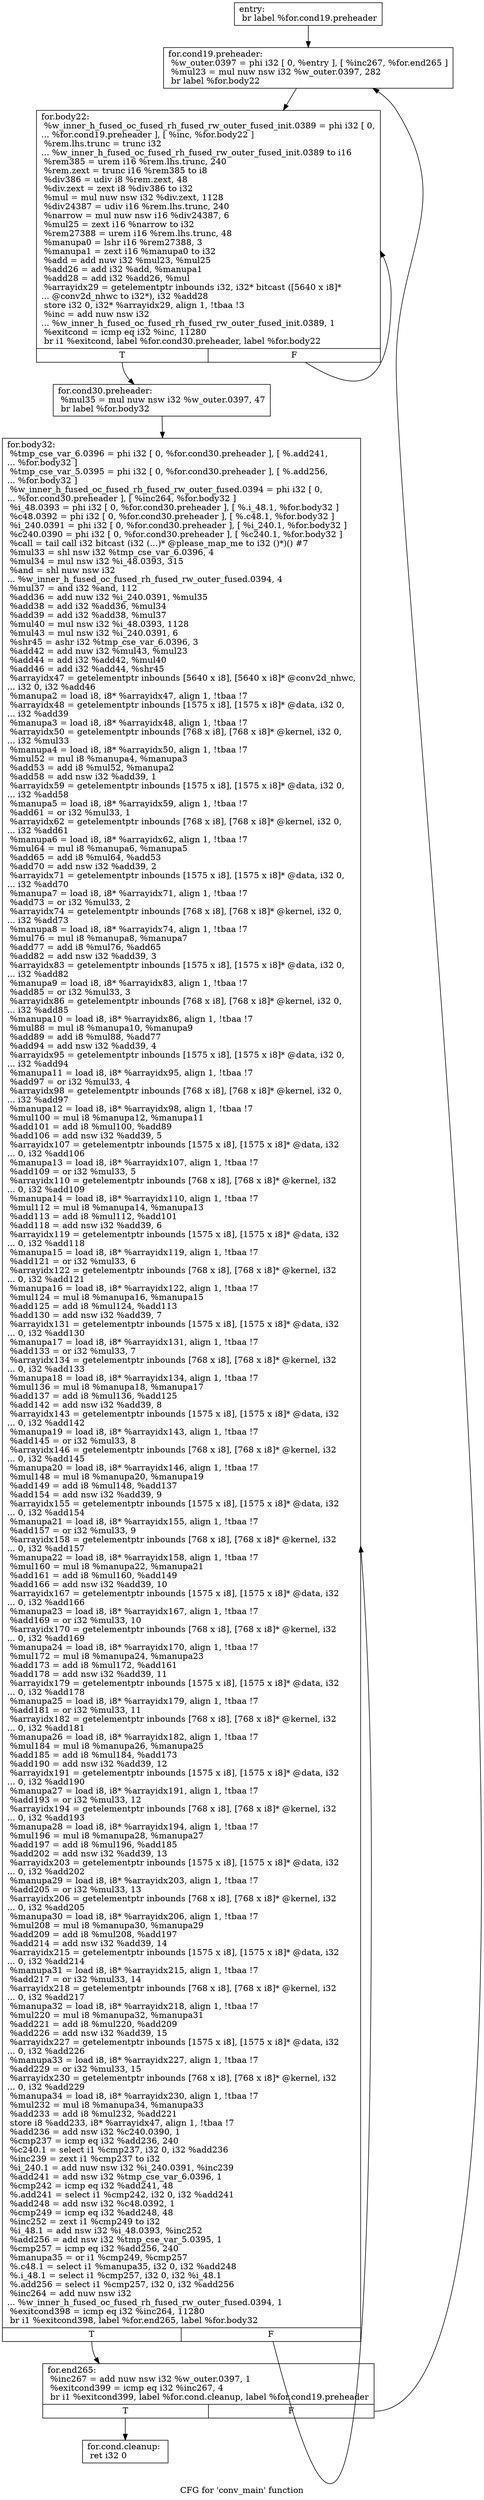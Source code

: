 digraph "CFG for 'conv_main' function" {
	label="CFG for 'conv_main' function";

	Node0x55d488a85540 [shape=record,label="{entry:\l  br label %for.cond19.preheader\l}"];
	Node0x55d488a85540 -> Node0x55d488a85a70;
	Node0x55d488a85a70 [shape=record,label="{for.cond19.preheader:                             \l  %w_outer.0397 = phi i32 [ 0, %entry ], [ %inc267, %for.end265 ]\l  %mul23 = mul nuw nsw i32 %w_outer.0397, 282\l  br label %for.body22\l}"];
	Node0x55d488a85a70 -> Node0x55d488a85e10;
	Node0x55d488a85f50 [shape=record,label="{for.cond.cleanup:                                 \l  ret i32 0\l}"];
	Node0x55d488a85890 [shape=record,label="{for.cond30.preheader:                             \l  %mul35 = mul nuw nsw i32 %w_outer.0397, 47\l  br label %for.body32\l}"];
	Node0x55d488a85890 -> Node0x55d488a862a0;
	Node0x55d488a85e10 [shape=record,label="{for.body22:                                       \l  %w_inner_h_fused_oc_fused_rh_fused_rw_outer_fused_init.0389 = phi i32 [ 0,\l... %for.cond19.preheader ], [ %inc, %for.body22 ]\l  %rem.lhs.trunc = trunc i32\l... %w_inner_h_fused_oc_fused_rh_fused_rw_outer_fused_init.0389 to i16\l  %rem385 = urem i16 %rem.lhs.trunc, 240\l  %rem.zext = trunc i16 %rem385 to i8\l  %div386 = udiv i8 %rem.zext, 48\l  %div.zext = zext i8 %div386 to i32\l  %mul = mul nuw nsw i32 %div.zext, 1128\l  %div24387 = udiv i16 %rem.lhs.trunc, 240\l  %narrow = mul nuw nsw i16 %div24387, 6\l  %mul25 = zext i16 %narrow to i32\l  %rem27388 = urem i16 %rem.lhs.trunc, 48\l  %manupa0 = lshr i16 %rem27388, 3\l  %manupa1 = zext i16 %manupa0 to i32\l  %add = add nuw i32 %mul23, %mul25\l  %add26 = add i32 %add, %manupa1\l  %add28 = add i32 %add26, %mul\l  %arrayidx29 = getelementptr inbounds i32, i32* bitcast ([5640 x i8]*\l... @conv2d_nhwc to i32*), i32 %add28\l  store i32 0, i32* %arrayidx29, align 1, !tbaa !3\l  %inc = add nuw nsw i32\l... %w_inner_h_fused_oc_fused_rh_fused_rw_outer_fused_init.0389, 1\l  %exitcond = icmp eq i32 %inc, 11280\l  br i1 %exitcond, label %for.cond30.preheader, label %for.body22\l|{<s0>T|<s1>F}}"];
	Node0x55d488a85e10:s0 -> Node0x55d488a85890;
	Node0x55d488a85e10:s1 -> Node0x55d488a85e10;
	Node0x55d488a862a0 [shape=record,label="{for.body32:                                       \l  %tmp_cse_var_6.0396 = phi i32 [ 0, %for.cond30.preheader ], [ %.add241,\l... %for.body32 ]\l  %tmp_cse_var_5.0395 = phi i32 [ 0, %for.cond30.preheader ], [ %.add256,\l... %for.body32 ]\l  %w_inner_h_fused_oc_fused_rh_fused_rw_outer_fused.0394 = phi i32 [ 0,\l... %for.cond30.preheader ], [ %inc264, %for.body32 ]\l  %i_48.0393 = phi i32 [ 0, %for.cond30.preheader ], [ %.i_48.1, %for.body32 ]\l  %c48.0392 = phi i32 [ 0, %for.cond30.preheader ], [ %.c48.1, %for.body32 ]\l  %i_240.0391 = phi i32 [ 0, %for.cond30.preheader ], [ %i_240.1, %for.body32 ]\l  %c240.0390 = phi i32 [ 0, %for.cond30.preheader ], [ %c240.1, %for.body32 ]\l  %call = tail call i32 bitcast (i32 (...)* @please_map_me to i32 ()*)() #7\l  %mul33 = shl nsw i32 %tmp_cse_var_6.0396, 4\l  %mul34 = mul nsw i32 %i_48.0393, 315\l  %and = shl nuw nsw i32\l... %w_inner_h_fused_oc_fused_rh_fused_rw_outer_fused.0394, 4\l  %mul37 = and i32 %and, 112\l  %add36 = add nuw i32 %i_240.0391, %mul35\l  %add38 = add i32 %add36, %mul34\l  %add39 = add i32 %add38, %mul37\l  %mul40 = mul nsw i32 %i_48.0393, 1128\l  %mul43 = mul nsw i32 %i_240.0391, 6\l  %shr45 = ashr i32 %tmp_cse_var_6.0396, 3\l  %add42 = add nuw i32 %mul43, %mul23\l  %add44 = add i32 %add42, %mul40\l  %add46 = add i32 %add44, %shr45\l  %arrayidx47 = getelementptr inbounds [5640 x i8], [5640 x i8]* @conv2d_nhwc,\l... i32 0, i32 %add46\l  %manupa2 = load i8, i8* %arrayidx47, align 1, !tbaa !7\l  %arrayidx48 = getelementptr inbounds [1575 x i8], [1575 x i8]* @data, i32 0,\l... i32 %add39\l  %manupa3 = load i8, i8* %arrayidx48, align 1, !tbaa !7\l  %arrayidx50 = getelementptr inbounds [768 x i8], [768 x i8]* @kernel, i32 0,\l... i32 %mul33\l  %manupa4 = load i8, i8* %arrayidx50, align 1, !tbaa !7\l  %mul52 = mul i8 %manupa4, %manupa3\l  %add53 = add i8 %mul52, %manupa2\l  %add58 = add nsw i32 %add39, 1\l  %arrayidx59 = getelementptr inbounds [1575 x i8], [1575 x i8]* @data, i32 0,\l... i32 %add58\l  %manupa5 = load i8, i8* %arrayidx59, align 1, !tbaa !7\l  %add61 = or i32 %mul33, 1\l  %arrayidx62 = getelementptr inbounds [768 x i8], [768 x i8]* @kernel, i32 0,\l... i32 %add61\l  %manupa6 = load i8, i8* %arrayidx62, align 1, !tbaa !7\l  %mul64 = mul i8 %manupa6, %manupa5\l  %add65 = add i8 %mul64, %add53\l  %add70 = add nsw i32 %add39, 2\l  %arrayidx71 = getelementptr inbounds [1575 x i8], [1575 x i8]* @data, i32 0,\l... i32 %add70\l  %manupa7 = load i8, i8* %arrayidx71, align 1, !tbaa !7\l  %add73 = or i32 %mul33, 2\l  %arrayidx74 = getelementptr inbounds [768 x i8], [768 x i8]* @kernel, i32 0,\l... i32 %add73\l  %manupa8 = load i8, i8* %arrayidx74, align 1, !tbaa !7\l  %mul76 = mul i8 %manupa8, %manupa7\l  %add77 = add i8 %mul76, %add65\l  %add82 = add nsw i32 %add39, 3\l  %arrayidx83 = getelementptr inbounds [1575 x i8], [1575 x i8]* @data, i32 0,\l... i32 %add82\l  %manupa9 = load i8, i8* %arrayidx83, align 1, !tbaa !7\l  %add85 = or i32 %mul33, 3\l  %arrayidx86 = getelementptr inbounds [768 x i8], [768 x i8]* @kernel, i32 0,\l... i32 %add85\l  %manupa10 = load i8, i8* %arrayidx86, align 1, !tbaa !7\l  %mul88 = mul i8 %manupa10, %manupa9\l  %add89 = add i8 %mul88, %add77\l  %add94 = add nsw i32 %add39, 4\l  %arrayidx95 = getelementptr inbounds [1575 x i8], [1575 x i8]* @data, i32 0,\l... i32 %add94\l  %manupa11 = load i8, i8* %arrayidx95, align 1, !tbaa !7\l  %add97 = or i32 %mul33, 4\l  %arrayidx98 = getelementptr inbounds [768 x i8], [768 x i8]* @kernel, i32 0,\l... i32 %add97\l  %manupa12 = load i8, i8* %arrayidx98, align 1, !tbaa !7\l  %mul100 = mul i8 %manupa12, %manupa11\l  %add101 = add i8 %mul100, %add89\l  %add106 = add nsw i32 %add39, 5\l  %arrayidx107 = getelementptr inbounds [1575 x i8], [1575 x i8]* @data, i32\l... 0, i32 %add106\l  %manupa13 = load i8, i8* %arrayidx107, align 1, !tbaa !7\l  %add109 = or i32 %mul33, 5\l  %arrayidx110 = getelementptr inbounds [768 x i8], [768 x i8]* @kernel, i32\l... 0, i32 %add109\l  %manupa14 = load i8, i8* %arrayidx110, align 1, !tbaa !7\l  %mul112 = mul i8 %manupa14, %manupa13\l  %add113 = add i8 %mul112, %add101\l  %add118 = add nsw i32 %add39, 6\l  %arrayidx119 = getelementptr inbounds [1575 x i8], [1575 x i8]* @data, i32\l... 0, i32 %add118\l  %manupa15 = load i8, i8* %arrayidx119, align 1, !tbaa !7\l  %add121 = or i32 %mul33, 6\l  %arrayidx122 = getelementptr inbounds [768 x i8], [768 x i8]* @kernel, i32\l... 0, i32 %add121\l  %manupa16 = load i8, i8* %arrayidx122, align 1, !tbaa !7\l  %mul124 = mul i8 %manupa16, %manupa15\l  %add125 = add i8 %mul124, %add113\l  %add130 = add nsw i32 %add39, 7\l  %arrayidx131 = getelementptr inbounds [1575 x i8], [1575 x i8]* @data, i32\l... 0, i32 %add130\l  %manupa17 = load i8, i8* %arrayidx131, align 1, !tbaa !7\l  %add133 = or i32 %mul33, 7\l  %arrayidx134 = getelementptr inbounds [768 x i8], [768 x i8]* @kernel, i32\l... 0, i32 %add133\l  %manupa18 = load i8, i8* %arrayidx134, align 1, !tbaa !7\l  %mul136 = mul i8 %manupa18, %manupa17\l  %add137 = add i8 %mul136, %add125\l  %add142 = add nsw i32 %add39, 8\l  %arrayidx143 = getelementptr inbounds [1575 x i8], [1575 x i8]* @data, i32\l... 0, i32 %add142\l  %manupa19 = load i8, i8* %arrayidx143, align 1, !tbaa !7\l  %add145 = or i32 %mul33, 8\l  %arrayidx146 = getelementptr inbounds [768 x i8], [768 x i8]* @kernel, i32\l... 0, i32 %add145\l  %manupa20 = load i8, i8* %arrayidx146, align 1, !tbaa !7\l  %mul148 = mul i8 %manupa20, %manupa19\l  %add149 = add i8 %mul148, %add137\l  %add154 = add nsw i32 %add39, 9\l  %arrayidx155 = getelementptr inbounds [1575 x i8], [1575 x i8]* @data, i32\l... 0, i32 %add154\l  %manupa21 = load i8, i8* %arrayidx155, align 1, !tbaa !7\l  %add157 = or i32 %mul33, 9\l  %arrayidx158 = getelementptr inbounds [768 x i8], [768 x i8]* @kernel, i32\l... 0, i32 %add157\l  %manupa22 = load i8, i8* %arrayidx158, align 1, !tbaa !7\l  %mul160 = mul i8 %manupa22, %manupa21\l  %add161 = add i8 %mul160, %add149\l  %add166 = add nsw i32 %add39, 10\l  %arrayidx167 = getelementptr inbounds [1575 x i8], [1575 x i8]* @data, i32\l... 0, i32 %add166\l  %manupa23 = load i8, i8* %arrayidx167, align 1, !tbaa !7\l  %add169 = or i32 %mul33, 10\l  %arrayidx170 = getelementptr inbounds [768 x i8], [768 x i8]* @kernel, i32\l... 0, i32 %add169\l  %manupa24 = load i8, i8* %arrayidx170, align 1, !tbaa !7\l  %mul172 = mul i8 %manupa24, %manupa23\l  %add173 = add i8 %mul172, %add161\l  %add178 = add nsw i32 %add39, 11\l  %arrayidx179 = getelementptr inbounds [1575 x i8], [1575 x i8]* @data, i32\l... 0, i32 %add178\l  %manupa25 = load i8, i8* %arrayidx179, align 1, !tbaa !7\l  %add181 = or i32 %mul33, 11\l  %arrayidx182 = getelementptr inbounds [768 x i8], [768 x i8]* @kernel, i32\l... 0, i32 %add181\l  %manupa26 = load i8, i8* %arrayidx182, align 1, !tbaa !7\l  %mul184 = mul i8 %manupa26, %manupa25\l  %add185 = add i8 %mul184, %add173\l  %add190 = add nsw i32 %add39, 12\l  %arrayidx191 = getelementptr inbounds [1575 x i8], [1575 x i8]* @data, i32\l... 0, i32 %add190\l  %manupa27 = load i8, i8* %arrayidx191, align 1, !tbaa !7\l  %add193 = or i32 %mul33, 12\l  %arrayidx194 = getelementptr inbounds [768 x i8], [768 x i8]* @kernel, i32\l... 0, i32 %add193\l  %manupa28 = load i8, i8* %arrayidx194, align 1, !tbaa !7\l  %mul196 = mul i8 %manupa28, %manupa27\l  %add197 = add i8 %mul196, %add185\l  %add202 = add nsw i32 %add39, 13\l  %arrayidx203 = getelementptr inbounds [1575 x i8], [1575 x i8]* @data, i32\l... 0, i32 %add202\l  %manupa29 = load i8, i8* %arrayidx203, align 1, !tbaa !7\l  %add205 = or i32 %mul33, 13\l  %arrayidx206 = getelementptr inbounds [768 x i8], [768 x i8]* @kernel, i32\l... 0, i32 %add205\l  %manupa30 = load i8, i8* %arrayidx206, align 1, !tbaa !7\l  %mul208 = mul i8 %manupa30, %manupa29\l  %add209 = add i8 %mul208, %add197\l  %add214 = add nsw i32 %add39, 14\l  %arrayidx215 = getelementptr inbounds [1575 x i8], [1575 x i8]* @data, i32\l... 0, i32 %add214\l  %manupa31 = load i8, i8* %arrayidx215, align 1, !tbaa !7\l  %add217 = or i32 %mul33, 14\l  %arrayidx218 = getelementptr inbounds [768 x i8], [768 x i8]* @kernel, i32\l... 0, i32 %add217\l  %manupa32 = load i8, i8* %arrayidx218, align 1, !tbaa !7\l  %mul220 = mul i8 %manupa32, %manupa31\l  %add221 = add i8 %mul220, %add209\l  %add226 = add nsw i32 %add39, 15\l  %arrayidx227 = getelementptr inbounds [1575 x i8], [1575 x i8]* @data, i32\l... 0, i32 %add226\l  %manupa33 = load i8, i8* %arrayidx227, align 1, !tbaa !7\l  %add229 = or i32 %mul33, 15\l  %arrayidx230 = getelementptr inbounds [768 x i8], [768 x i8]* @kernel, i32\l... 0, i32 %add229\l  %manupa34 = load i8, i8* %arrayidx230, align 1, !tbaa !7\l  %mul232 = mul i8 %manupa34, %manupa33\l  %add233 = add i8 %mul232, %add221\l  store i8 %add233, i8* %arrayidx47, align 1, !tbaa !7\l  %add236 = add nsw i32 %c240.0390, 1\l  %cmp237 = icmp eq i32 %add236, 240\l  %c240.1 = select i1 %cmp237, i32 0, i32 %add236\l  %inc239 = zext i1 %cmp237 to i32\l  %i_240.1 = add nuw nsw i32 %i_240.0391, %inc239\l  %add241 = add nsw i32 %tmp_cse_var_6.0396, 1\l  %cmp242 = icmp eq i32 %add241, 48\l  %.add241 = select i1 %cmp242, i32 0, i32 %add241\l  %add248 = add nsw i32 %c48.0392, 1\l  %cmp249 = icmp eq i32 %add248, 48\l  %inc252 = zext i1 %cmp249 to i32\l  %i_48.1 = add nsw i32 %i_48.0393, %inc252\l  %add256 = add nsw i32 %tmp_cse_var_5.0395, 1\l  %cmp257 = icmp eq i32 %add256, 240\l  %manupa35 = or i1 %cmp249, %cmp257\l  %.c48.1 = select i1 %manupa35, i32 0, i32 %add248\l  %.i_48.1 = select i1 %cmp257, i32 0, i32 %i_48.1\l  %.add256 = select i1 %cmp257, i32 0, i32 %add256\l  %inc264 = add nuw nsw i32\l... %w_inner_h_fused_oc_fused_rh_fused_rw_outer_fused.0394, 1\l  %exitcond398 = icmp eq i32 %inc264, 11280\l  br i1 %exitcond398, label %for.end265, label %for.body32\l|{<s0>T|<s1>F}}"];
	Node0x55d488a862a0:s0 -> Node0x55d488a85ba0;
	Node0x55d488a862a0:s1 -> Node0x55d488a862a0;
	Node0x55d488a85ba0 [shape=record,label="{for.end265:                                       \l  %inc267 = add nuw nsw i32 %w_outer.0397, 1\l  %exitcond399 = icmp eq i32 %inc267, 4\l  br i1 %exitcond399, label %for.cond.cleanup, label %for.cond19.preheader\l|{<s0>T|<s1>F}}"];
	Node0x55d488a85ba0:s0 -> Node0x55d488a85f50;
	Node0x55d488a85ba0:s1 -> Node0x55d488a85a70;
}
